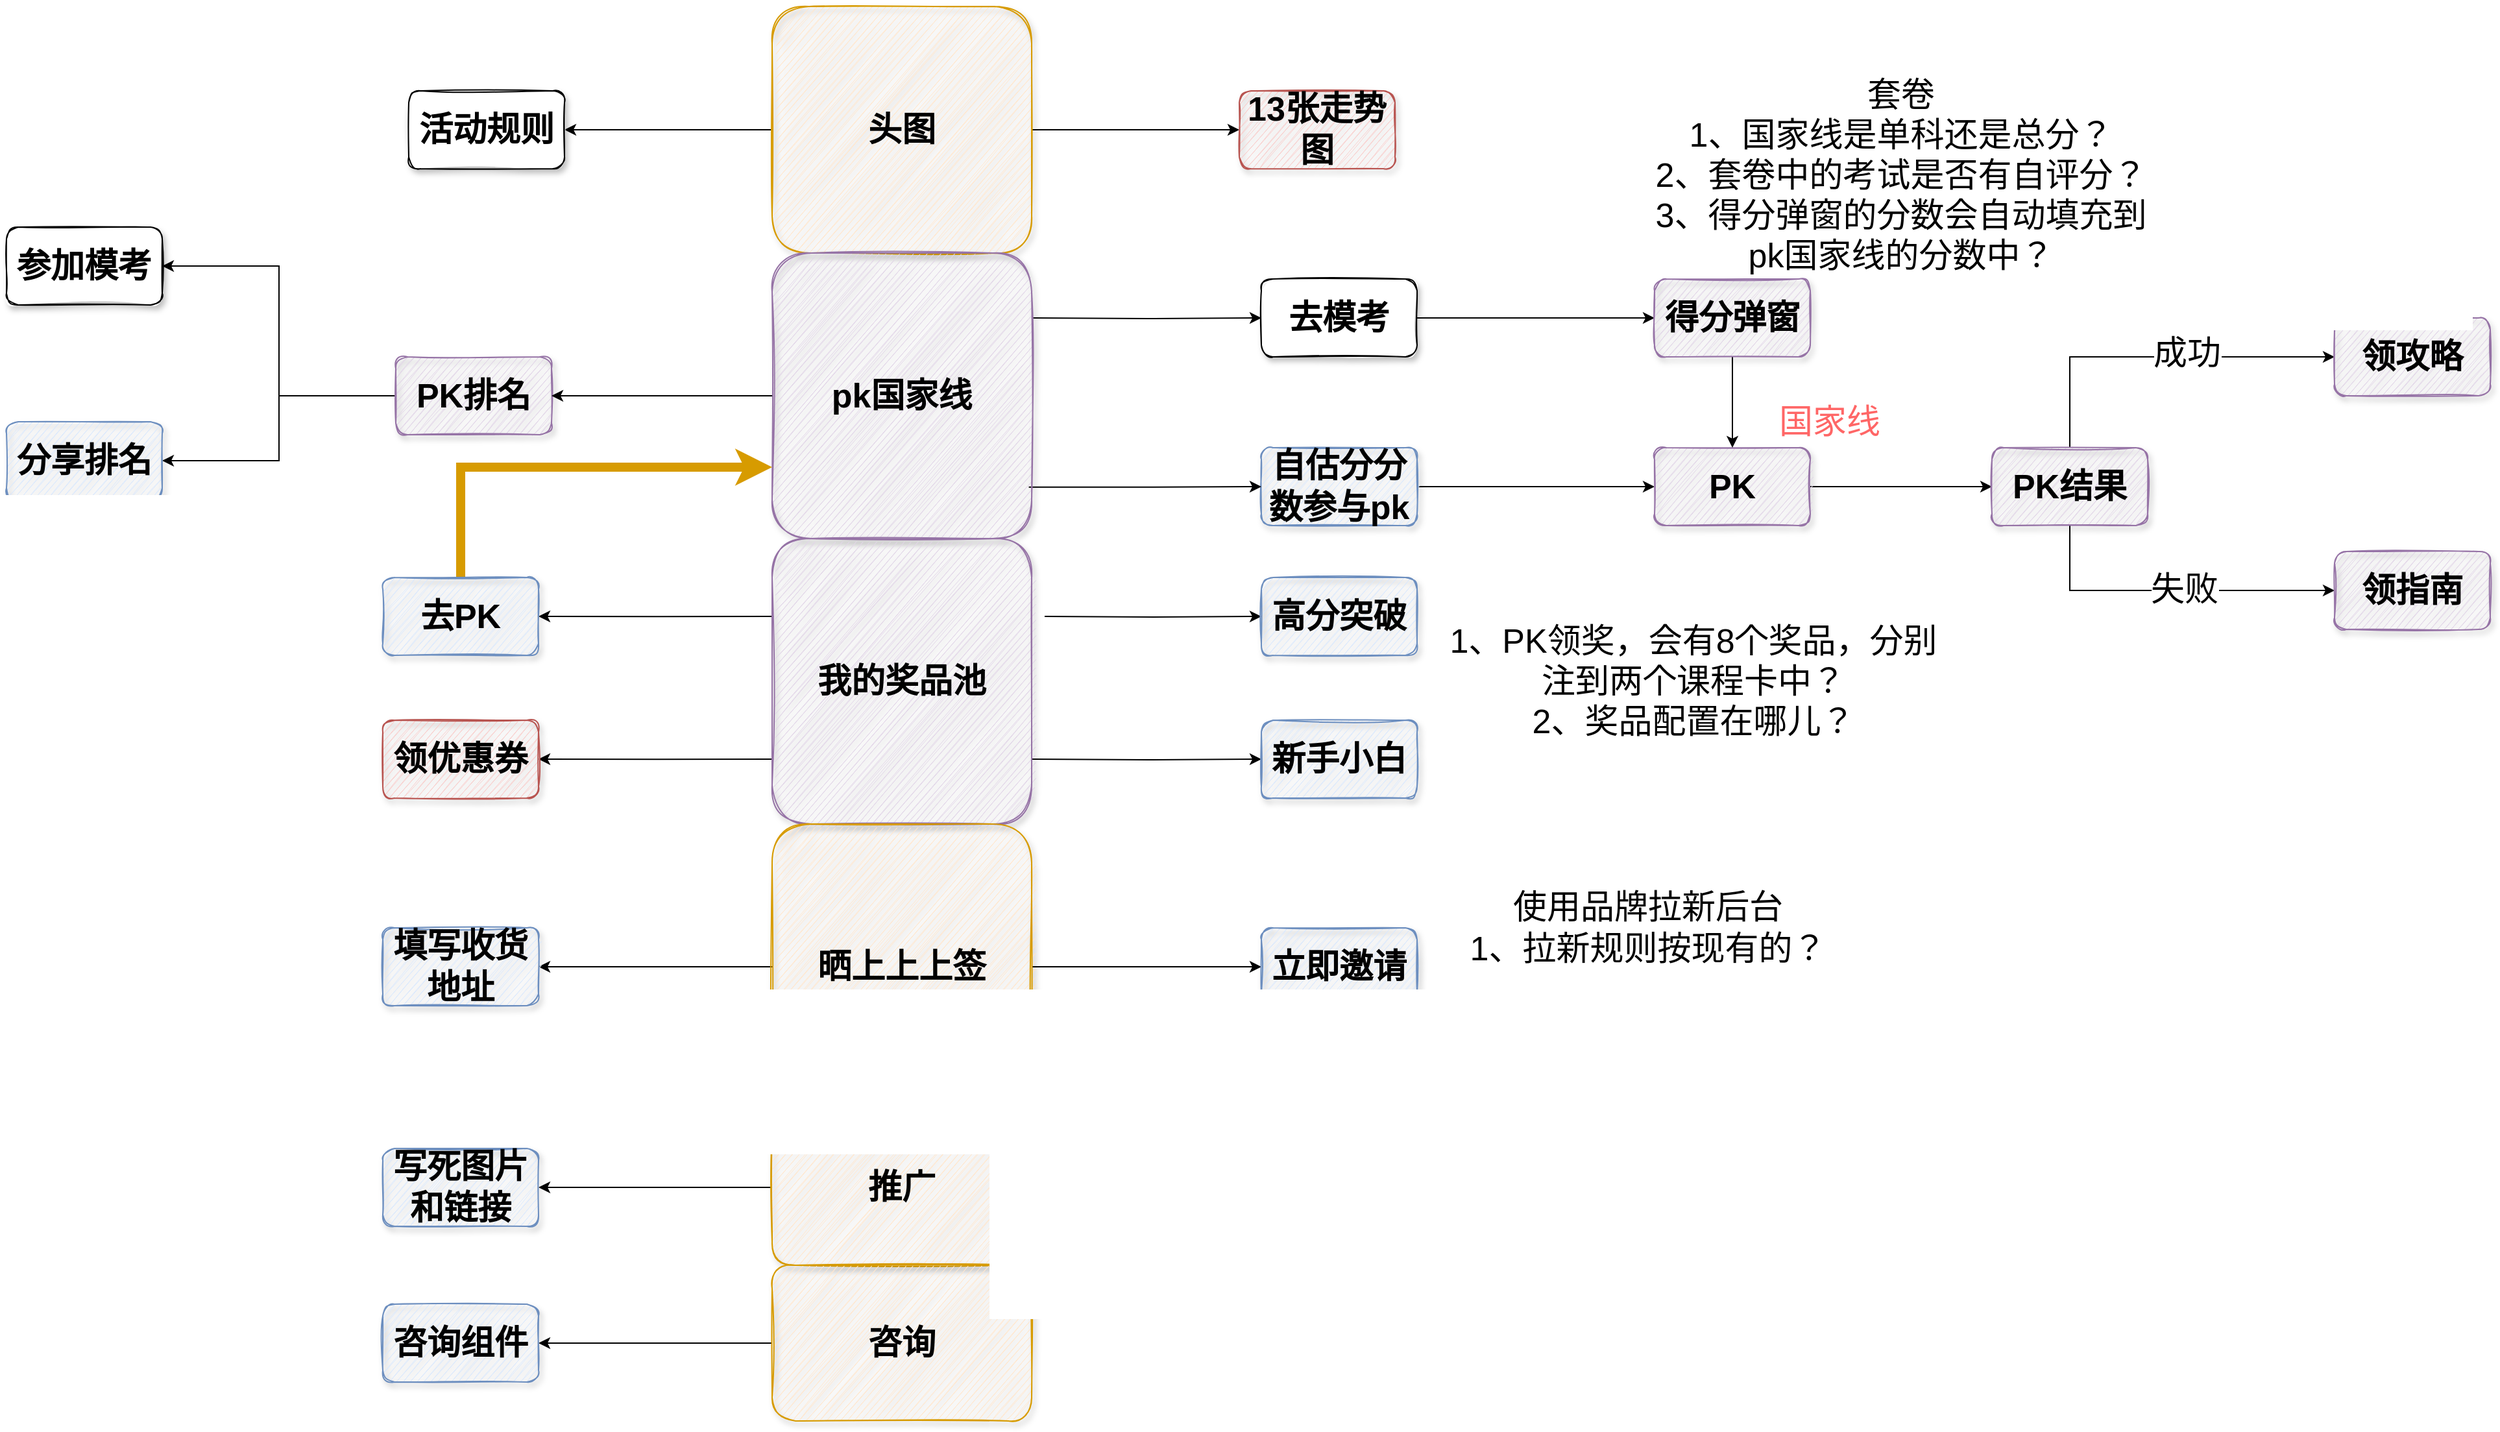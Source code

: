<mxfile version="17.2.1" type="github">
  <diagram id="ihBc0QGuPxb0S3G1goWF" name="Page-1">
    <mxGraphModel dx="2728" dy="1041" grid="1" gridSize="10" guides="1" tooltips="1" connect="1" arrows="1" fold="1" page="1" pageScale="1" pageWidth="827" pageHeight="1169" math="0" shadow="0">
      <root>
        <mxCell id="0" />
        <mxCell id="1" parent="0" />
        <mxCell id="_EqHwqMPYveHNjQXLmpc-3" value="" style="edgeStyle=orthogonalEdgeStyle;rounded=0;orthogonalLoop=1;jettySize=auto;html=1;fontSize=26;" edge="1" parent="1" source="_EqHwqMPYveHNjQXLmpc-1" target="_EqHwqMPYveHNjQXLmpc-2">
          <mxGeometry relative="1" as="geometry" />
        </mxCell>
        <mxCell id="_EqHwqMPYveHNjQXLmpc-5" value="" style="edgeStyle=orthogonalEdgeStyle;rounded=0;orthogonalLoop=1;jettySize=auto;html=1;fontSize=26;" edge="1" parent="1" source="_EqHwqMPYveHNjQXLmpc-1" target="_EqHwqMPYveHNjQXLmpc-4">
          <mxGeometry relative="1" as="geometry" />
        </mxCell>
        <mxCell id="_EqHwqMPYveHNjQXLmpc-1" value="头图" style="rounded=1;whiteSpace=wrap;html=1;fontSize=26;fontStyle=1;glass=0;shadow=1;sketch=1;fillColor=#ffe6cc;strokeColor=#d79b00;" vertex="1" parent="1">
          <mxGeometry x="330" y="650" width="200" height="190" as="geometry" />
        </mxCell>
        <mxCell id="_EqHwqMPYveHNjQXLmpc-2" value="活动规则" style="rounded=1;whiteSpace=wrap;html=1;fontSize=26;fontStyle=1;glass=0;shadow=1;sketch=1;" vertex="1" parent="1">
          <mxGeometry x="50" y="715" width="120" height="60" as="geometry" />
        </mxCell>
        <mxCell id="_EqHwqMPYveHNjQXLmpc-4" value="13张走势图" style="rounded=1;whiteSpace=wrap;html=1;fontSize=26;fontStyle=1;glass=0;shadow=1;sketch=1;fillColor=#f8cecc;strokeColor=#b85450;" vertex="1" parent="1">
          <mxGeometry x="690" y="715" width="120" height="60" as="geometry" />
        </mxCell>
        <mxCell id="_EqHwqMPYveHNjQXLmpc-21" value="" style="edgeStyle=orthogonalEdgeStyle;rounded=0;orthogonalLoop=1;jettySize=auto;html=1;fontSize=26;entryX=1;entryY=0.5;entryDx=0;entryDy=0;" edge="1" parent="1" source="_EqHwqMPYveHNjQXLmpc-6" target="_EqHwqMPYveHNjQXLmpc-20">
          <mxGeometry relative="1" as="geometry" />
        </mxCell>
        <mxCell id="_EqHwqMPYveHNjQXLmpc-23" value="" style="edgeStyle=orthogonalEdgeStyle;rounded=0;orthogonalLoop=1;jettySize=auto;html=1;fontSize=26;" edge="1" parent="1" source="_EqHwqMPYveHNjQXLmpc-6" target="_EqHwqMPYveHNjQXLmpc-22">
          <mxGeometry relative="1" as="geometry" />
        </mxCell>
        <mxCell id="_EqHwqMPYveHNjQXLmpc-6" value="PK排名" style="rounded=1;whiteSpace=wrap;html=1;fontSize=26;fontStyle=1;fillColor=#e1d5e7;strokeColor=#9673a6;glass=0;shadow=1;sketch=1;" vertex="1" parent="1">
          <mxGeometry x="40" y="920" width="120" height="60" as="geometry" />
        </mxCell>
        <mxCell id="_EqHwqMPYveHNjQXLmpc-52" value="" style="edgeStyle=orthogonalEdgeStyle;rounded=0;orthogonalLoop=1;jettySize=auto;html=1;fontSize=26;" edge="1" parent="1" source="_EqHwqMPYveHNjQXLmpc-8" target="_EqHwqMPYveHNjQXLmpc-51">
          <mxGeometry relative="1" as="geometry" />
        </mxCell>
        <mxCell id="_EqHwqMPYveHNjQXLmpc-8" value="去模考" style="rounded=1;whiteSpace=wrap;html=1;fontSize=26;fontStyle=1;glass=0;shadow=1;sketch=1;" vertex="1" parent="1">
          <mxGeometry x="707" y="860" width="120" height="60" as="geometry" />
        </mxCell>
        <mxCell id="_EqHwqMPYveHNjQXLmpc-13" value="" style="edgeStyle=orthogonalEdgeStyle;rounded=0;orthogonalLoop=1;jettySize=auto;html=1;fontSize=26;" edge="1" parent="1" source="_EqHwqMPYveHNjQXLmpc-10" target="_EqHwqMPYveHNjQXLmpc-12">
          <mxGeometry relative="1" as="geometry" />
        </mxCell>
        <mxCell id="_EqHwqMPYveHNjQXLmpc-10" value="自估分分数参与pk" style="rounded=1;whiteSpace=wrap;html=1;fontSize=26;fontStyle=1;fillColor=#dae8fc;strokeColor=#6c8ebf;glass=0;shadow=1;sketch=1;" vertex="1" parent="1">
          <mxGeometry x="707" y="990" width="120" height="60" as="geometry" />
        </mxCell>
        <mxCell id="_EqHwqMPYveHNjQXLmpc-15" value="" style="edgeStyle=orthogonalEdgeStyle;rounded=0;orthogonalLoop=1;jettySize=auto;html=1;fontSize=26;" edge="1" parent="1" source="_EqHwqMPYveHNjQXLmpc-12" target="_EqHwqMPYveHNjQXLmpc-14">
          <mxGeometry relative="1" as="geometry" />
        </mxCell>
        <mxCell id="_EqHwqMPYveHNjQXLmpc-12" value="PK" style="rounded=1;whiteSpace=wrap;html=1;fontSize=26;fontStyle=1;fillColor=#e1d5e7;strokeColor=#9673a6;glass=0;shadow=1;sketch=1;" vertex="1" parent="1">
          <mxGeometry x="1010" y="990" width="120" height="60" as="geometry" />
        </mxCell>
        <mxCell id="_EqHwqMPYveHNjQXLmpc-28" style="edgeStyle=orthogonalEdgeStyle;rounded=0;orthogonalLoop=1;jettySize=auto;html=1;exitX=0.5;exitY=0;exitDx=0;exitDy=0;fontSize=26;entryX=0;entryY=0.5;entryDx=0;entryDy=0;" edge="1" parent="1" source="_EqHwqMPYveHNjQXLmpc-14" target="_EqHwqMPYveHNjQXLmpc-24">
          <mxGeometry relative="1" as="geometry" />
        </mxCell>
        <mxCell id="_EqHwqMPYveHNjQXLmpc-30" value="成功" style="edgeLabel;html=1;align=center;verticalAlign=middle;resizable=0;points=[];fontSize=26;" vertex="1" connectable="0" parent="_EqHwqMPYveHNjQXLmpc-28">
          <mxGeometry x="-0.136" y="3" relative="1" as="geometry">
            <mxPoint x="41" as="offset" />
          </mxGeometry>
        </mxCell>
        <mxCell id="_EqHwqMPYveHNjQXLmpc-29" style="edgeStyle=orthogonalEdgeStyle;rounded=0;orthogonalLoop=1;jettySize=auto;html=1;exitX=0.5;exitY=1;exitDx=0;exitDy=0;fontSize=26;entryX=0;entryY=0.5;entryDx=0;entryDy=0;" edge="1" parent="1" source="_EqHwqMPYveHNjQXLmpc-14" target="_EqHwqMPYveHNjQXLmpc-26">
          <mxGeometry relative="1" as="geometry" />
        </mxCell>
        <mxCell id="_EqHwqMPYveHNjQXLmpc-31" value="失败" style="edgeLabel;html=1;align=center;verticalAlign=middle;resizable=0;points=[];fontSize=26;" vertex="1" connectable="0" parent="_EqHwqMPYveHNjQXLmpc-29">
          <mxGeometry x="0.084" y="1" relative="1" as="geometry">
            <mxPoint as="offset" />
          </mxGeometry>
        </mxCell>
        <mxCell id="_EqHwqMPYveHNjQXLmpc-14" value="PK结果" style="rounded=1;whiteSpace=wrap;html=1;fontSize=26;fontStyle=1;fillColor=#e1d5e7;strokeColor=#9673a6;glass=0;shadow=1;sketch=1;" vertex="1" parent="1">
          <mxGeometry x="1270" y="990" width="120" height="60" as="geometry" />
        </mxCell>
        <mxCell id="_EqHwqMPYveHNjQXLmpc-20" value="参加模考" style="rounded=1;whiteSpace=wrap;html=1;fontSize=26;fontStyle=1;glass=0;shadow=1;sketch=1;" vertex="1" parent="1">
          <mxGeometry x="-260" y="820" width="120" height="60" as="geometry" />
        </mxCell>
        <mxCell id="_EqHwqMPYveHNjQXLmpc-22" value="分享排名" style="rounded=1;whiteSpace=wrap;html=1;fontSize=26;fontStyle=1;fillColor=#dae8fc;strokeColor=#6c8ebf;glass=0;shadow=1;sketch=1;" vertex="1" parent="1">
          <mxGeometry x="-260" y="970" width="120" height="60" as="geometry" />
        </mxCell>
        <mxCell id="_EqHwqMPYveHNjQXLmpc-24" value="领攻略" style="rounded=1;whiteSpace=wrap;html=1;fontSize=26;fontStyle=1;fillColor=#e1d5e7;strokeColor=#9673a6;glass=0;shadow=1;sketch=1;" vertex="1" parent="1">
          <mxGeometry x="1534" y="890" width="120" height="60" as="geometry" />
        </mxCell>
        <mxCell id="_EqHwqMPYveHNjQXLmpc-26" value="领指南" style="rounded=1;whiteSpace=wrap;html=1;fontSize=26;fontStyle=1;fillColor=#e1d5e7;strokeColor=#9673a6;glass=0;shadow=1;sketch=1;" vertex="1" parent="1">
          <mxGeometry x="1534" y="1070" width="120" height="60" as="geometry" />
        </mxCell>
        <mxCell id="_EqHwqMPYveHNjQXLmpc-62" style="edgeStyle=orthogonalEdgeStyle;rounded=0;orthogonalLoop=1;jettySize=auto;html=1;exitX=0;exitY=0.5;exitDx=0;exitDy=0;entryX=1;entryY=0.5;entryDx=0;entryDy=0;fontSize=26;" edge="1" parent="1" source="_EqHwqMPYveHNjQXLmpc-32" target="_EqHwqMPYveHNjQXLmpc-6">
          <mxGeometry relative="1" as="geometry" />
        </mxCell>
        <mxCell id="_EqHwqMPYveHNjQXLmpc-67" style="edgeStyle=orthogonalEdgeStyle;rounded=0;orthogonalLoop=1;jettySize=auto;html=1;entryX=0;entryY=0.5;entryDx=0;entryDy=0;fontSize=26;" edge="1" parent="1" target="_EqHwqMPYveHNjQXLmpc-8">
          <mxGeometry relative="1" as="geometry">
            <mxPoint x="530" y="890" as="sourcePoint" />
          </mxGeometry>
        </mxCell>
        <mxCell id="_EqHwqMPYveHNjQXLmpc-68" style="edgeStyle=orthogonalEdgeStyle;rounded=0;orthogonalLoop=1;jettySize=auto;html=1;exitX=0.989;exitY=0.82;exitDx=0;exitDy=0;entryX=0;entryY=0.5;entryDx=0;entryDy=0;fontSize=26;exitPerimeter=0;" edge="1" parent="1" source="_EqHwqMPYveHNjQXLmpc-32" target="_EqHwqMPYveHNjQXLmpc-10">
          <mxGeometry relative="1" as="geometry" />
        </mxCell>
        <mxCell id="_EqHwqMPYveHNjQXLmpc-32" value="pk国家线" style="rounded=1;whiteSpace=wrap;html=1;fontSize=26;fontStyle=1;fillColor=#e1d5e7;strokeColor=#9673a6;glass=0;shadow=1;sketch=1;" vertex="1" parent="1">
          <mxGeometry x="330" y="840" width="200" height="220" as="geometry" />
        </mxCell>
        <mxCell id="_EqHwqMPYveHNjQXLmpc-55" style="edgeStyle=orthogonalEdgeStyle;rounded=0;orthogonalLoop=1;jettySize=auto;html=1;exitX=0.5;exitY=1;exitDx=0;exitDy=0;entryX=0.5;entryY=0;entryDx=0;entryDy=0;fontSize=26;" edge="1" parent="1" source="_EqHwqMPYveHNjQXLmpc-51" target="_EqHwqMPYveHNjQXLmpc-12">
          <mxGeometry relative="1" as="geometry" />
        </mxCell>
        <mxCell id="_EqHwqMPYveHNjQXLmpc-51" value="得分弹窗" style="rounded=1;whiteSpace=wrap;html=1;fontSize=26;fontStyle=1;fillColor=#e1d5e7;strokeColor=#9673a6;glass=0;shadow=1;sketch=1;" vertex="1" parent="1">
          <mxGeometry x="1010" y="860" width="120" height="60" as="geometry" />
        </mxCell>
        <mxCell id="_EqHwqMPYveHNjQXLmpc-73" value="" style="edgeStyle=orthogonalEdgeStyle;rounded=0;orthogonalLoop=1;jettySize=auto;html=1;fontSize=26;" edge="1" parent="1" target="_EqHwqMPYveHNjQXLmpc-72">
          <mxGeometry relative="1" as="geometry">
            <mxPoint x="540" y="1120" as="sourcePoint" />
          </mxGeometry>
        </mxCell>
        <mxCell id="_EqHwqMPYveHNjQXLmpc-76" style="edgeStyle=orthogonalEdgeStyle;rounded=0;orthogonalLoop=1;jettySize=auto;html=1;fontSize=26;" edge="1" parent="1" target="_EqHwqMPYveHNjQXLmpc-74">
          <mxGeometry relative="1" as="geometry">
            <mxPoint x="530" y="1230" as="sourcePoint" />
          </mxGeometry>
        </mxCell>
        <mxCell id="_EqHwqMPYveHNjQXLmpc-80" style="edgeStyle=orthogonalEdgeStyle;rounded=0;orthogonalLoop=1;jettySize=auto;html=1;exitX=0;exitY=0.773;exitDx=0;exitDy=0;entryX=1;entryY=0.5;entryDx=0;entryDy=0;fontSize=26;exitPerimeter=0;" edge="1" parent="1" source="_EqHwqMPYveHNjQXLmpc-56" target="_EqHwqMPYveHNjQXLmpc-70">
          <mxGeometry relative="1" as="geometry" />
        </mxCell>
        <mxCell id="_EqHwqMPYveHNjQXLmpc-81" style="edgeStyle=orthogonalEdgeStyle;rounded=0;orthogonalLoop=1;jettySize=auto;html=1;exitX=0;exitY=0.273;exitDx=0;exitDy=0;fontSize=26;exitPerimeter=0;" edge="1" parent="1" source="_EqHwqMPYveHNjQXLmpc-56" target="_EqHwqMPYveHNjQXLmpc-78">
          <mxGeometry relative="1" as="geometry" />
        </mxCell>
        <mxCell id="_EqHwqMPYveHNjQXLmpc-56" value="我的奖品池" style="rounded=1;whiteSpace=wrap;html=1;fontSize=26;fontStyle=1;fillColor=#e1d5e7;strokeColor=#9673a6;glass=0;shadow=1;sketch=1;" vertex="1" parent="1">
          <mxGeometry x="330" y="1060" width="200" height="220" as="geometry" />
        </mxCell>
        <mxCell id="_EqHwqMPYveHNjQXLmpc-85" style="edgeStyle=orthogonalEdgeStyle;rounded=0;orthogonalLoop=1;jettySize=auto;html=1;exitX=0;exitY=0.5;exitDx=0;exitDy=0;fontSize=26;strokeWidth=1;" edge="1" parent="1" source="_EqHwqMPYveHNjQXLmpc-58" target="_EqHwqMPYveHNjQXLmpc-83">
          <mxGeometry relative="1" as="geometry" />
        </mxCell>
        <mxCell id="_EqHwqMPYveHNjQXLmpc-86" style="edgeStyle=orthogonalEdgeStyle;rounded=0;orthogonalLoop=1;jettySize=auto;html=1;exitX=1;exitY=0.5;exitDx=0;exitDy=0;entryX=0;entryY=0.5;entryDx=0;entryDy=0;fontSize=26;strokeWidth=1;" edge="1" parent="1" source="_EqHwqMPYveHNjQXLmpc-58" target="_EqHwqMPYveHNjQXLmpc-84">
          <mxGeometry relative="1" as="geometry" />
        </mxCell>
        <mxCell id="_EqHwqMPYveHNjQXLmpc-58" value="晒上上上签" style="rounded=1;whiteSpace=wrap;html=1;fontSize=26;fontStyle=1;fillColor=#ffe6cc;strokeColor=#d79b00;glass=0;shadow=1;sketch=1;" vertex="1" parent="1">
          <mxGeometry x="330" y="1280" width="200" height="220" as="geometry" />
        </mxCell>
        <mxCell id="_EqHwqMPYveHNjQXLmpc-88" value="" style="edgeStyle=orthogonalEdgeStyle;rounded=0;orthogonalLoop=1;jettySize=auto;html=1;fontSize=26;strokeWidth=1;" edge="1" parent="1" source="_EqHwqMPYveHNjQXLmpc-60" target="_EqHwqMPYveHNjQXLmpc-87">
          <mxGeometry relative="1" as="geometry" />
        </mxCell>
        <mxCell id="_EqHwqMPYveHNjQXLmpc-60" value="推广" style="rounded=1;whiteSpace=wrap;html=1;fontSize=26;fontStyle=1;fillColor=#ffe6cc;strokeColor=#d79b00;glass=0;shadow=1;sketch=1;" vertex="1" parent="1">
          <mxGeometry x="330" y="1500" width="200" height="120" as="geometry" />
        </mxCell>
        <mxCell id="_EqHwqMPYveHNjQXLmpc-90" value="" style="edgeStyle=orthogonalEdgeStyle;rounded=0;orthogonalLoop=1;jettySize=auto;html=1;fontSize=26;strokeWidth=1;" edge="1" parent="1" source="_EqHwqMPYveHNjQXLmpc-61" target="_EqHwqMPYveHNjQXLmpc-89">
          <mxGeometry relative="1" as="geometry" />
        </mxCell>
        <mxCell id="_EqHwqMPYveHNjQXLmpc-61" value="咨询" style="rounded=1;whiteSpace=wrap;html=1;fontSize=26;fontStyle=1;fillColor=#ffe6cc;strokeColor=#d79b00;glass=0;shadow=1;sketch=1;" vertex="1" parent="1">
          <mxGeometry x="330" y="1620" width="200" height="120" as="geometry" />
        </mxCell>
        <mxCell id="_EqHwqMPYveHNjQXLmpc-69" value="套卷&lt;br&gt;1、国家线是单科还是总分？&lt;br&gt;2、套卷中的考试是否有自评分？&lt;br&gt;3、得分弹窗的分数会自动填充到pk国家线的分数中？" style="text;html=1;strokeColor=none;fillColor=none;align=center;verticalAlign=middle;whiteSpace=wrap;rounded=0;shadow=1;glass=0;sketch=1;fontSize=26;" vertex="1" parent="1">
          <mxGeometry x="1000" y="700" width="400" height="160" as="geometry" />
        </mxCell>
        <mxCell id="_EqHwqMPYveHNjQXLmpc-70" value="领优惠券" style="rounded=1;whiteSpace=wrap;html=1;fontSize=26;fontStyle=1;fillColor=#f8cecc;strokeColor=#b85450;glass=0;shadow=1;sketch=1;" vertex="1" parent="1">
          <mxGeometry x="30" y="1200" width="120" height="60" as="geometry" />
        </mxCell>
        <mxCell id="_EqHwqMPYveHNjQXLmpc-72" value="高分突破" style="whiteSpace=wrap;html=1;fontSize=26;fillColor=#dae8fc;strokeColor=#6c8ebf;rounded=1;fontStyle=1;glass=0;shadow=1;sketch=1;" vertex="1" parent="1">
          <mxGeometry x="707" y="1090" width="120" height="60" as="geometry" />
        </mxCell>
        <mxCell id="_EqHwqMPYveHNjQXLmpc-74" value="新手小白" style="whiteSpace=wrap;html=1;fontSize=26;fillColor=#dae8fc;strokeColor=#6c8ebf;rounded=1;fontStyle=1;glass=0;shadow=1;sketch=1;" vertex="1" parent="1">
          <mxGeometry x="707" y="1200" width="120" height="60" as="geometry" />
        </mxCell>
        <mxCell id="_EqHwqMPYveHNjQXLmpc-77" value="1、PK领奖，会有8个奖品，分别注到两个课程卡中？&lt;br&gt;2、奖品配置在哪儿？" style="text;html=1;strokeColor=none;fillColor=none;align=center;verticalAlign=middle;whiteSpace=wrap;rounded=0;shadow=1;glass=0;sketch=1;fontSize=26;" vertex="1" parent="1">
          <mxGeometry x="850" y="1125" width="380" height="90" as="geometry" />
        </mxCell>
        <mxCell id="_EqHwqMPYveHNjQXLmpc-82" style="edgeStyle=orthogonalEdgeStyle;rounded=0;orthogonalLoop=1;jettySize=auto;html=1;exitX=0.5;exitY=0;exitDx=0;exitDy=0;entryX=0;entryY=0.75;entryDx=0;entryDy=0;fontSize=26;strokeWidth=7;fillColor=#ffe6cc;strokeColor=#d79b00;" edge="1" parent="1" source="_EqHwqMPYveHNjQXLmpc-78" target="_EqHwqMPYveHNjQXLmpc-32">
          <mxGeometry relative="1" as="geometry" />
        </mxCell>
        <mxCell id="_EqHwqMPYveHNjQXLmpc-78" value="去PK" style="rounded=1;whiteSpace=wrap;html=1;fontSize=26;fontStyle=1;fillColor=#dae8fc;strokeColor=#6c8ebf;glass=0;shadow=1;sketch=1;" vertex="1" parent="1">
          <mxGeometry x="30" y="1090" width="120" height="60" as="geometry" />
        </mxCell>
        <mxCell id="_EqHwqMPYveHNjQXLmpc-83" value="填写收货地址" style="rounded=1;whiteSpace=wrap;html=1;fontSize=26;fontStyle=1;fillColor=#dae8fc;strokeColor=#6c8ebf;glass=0;shadow=1;sketch=1;" vertex="1" parent="1">
          <mxGeometry x="30" y="1360" width="120" height="60" as="geometry" />
        </mxCell>
        <mxCell id="_EqHwqMPYveHNjQXLmpc-84" value="立即邀请" style="rounded=1;whiteSpace=wrap;html=1;fontSize=26;fontStyle=1;fillColor=#dae8fc;strokeColor=#6c8ebf;glass=0;shadow=1;sketch=1;" vertex="1" parent="1">
          <mxGeometry x="707" y="1360" width="120" height="60" as="geometry" />
        </mxCell>
        <mxCell id="_EqHwqMPYveHNjQXLmpc-87" value="写死图片和链接" style="whiteSpace=wrap;html=1;fontSize=26;fillColor=#dae8fc;strokeColor=#6c8ebf;rounded=1;fontStyle=1;glass=0;shadow=1;sketch=1;" vertex="1" parent="1">
          <mxGeometry x="30" y="1530" width="120" height="60" as="geometry" />
        </mxCell>
        <mxCell id="_EqHwqMPYveHNjQXLmpc-89" value="咨询组件" style="whiteSpace=wrap;html=1;fontSize=26;fillColor=#dae8fc;strokeColor=#6c8ebf;rounded=1;fontStyle=1;glass=0;shadow=1;sketch=1;" vertex="1" parent="1">
          <mxGeometry x="30" y="1650" width="120" height="60" as="geometry" />
        </mxCell>
        <mxCell id="_EqHwqMPYveHNjQXLmpc-91" value="使用品牌拉新后台&lt;br&gt;1、拉新规则按现有的？" style="text;html=1;strokeColor=none;fillColor=none;align=center;verticalAlign=middle;whiteSpace=wrap;rounded=0;shadow=1;glass=0;sketch=1;fontSize=26;" vertex="1" parent="1">
          <mxGeometry x="840" y="1320" width="330" height="80" as="geometry" />
        </mxCell>
        <mxCell id="_EqHwqMPYveHNjQXLmpc-92" value="&lt;font color=&quot;#ff6666&quot;&gt;国家线&lt;/font&gt;" style="text;html=1;strokeColor=none;fillColor=none;align=center;verticalAlign=middle;whiteSpace=wrap;rounded=0;shadow=1;glass=0;sketch=1;fontSize=26;" vertex="1" parent="1">
          <mxGeometry x="1100" y="960" width="90" height="20" as="geometry" />
        </mxCell>
      </root>
    </mxGraphModel>
  </diagram>
</mxfile>
